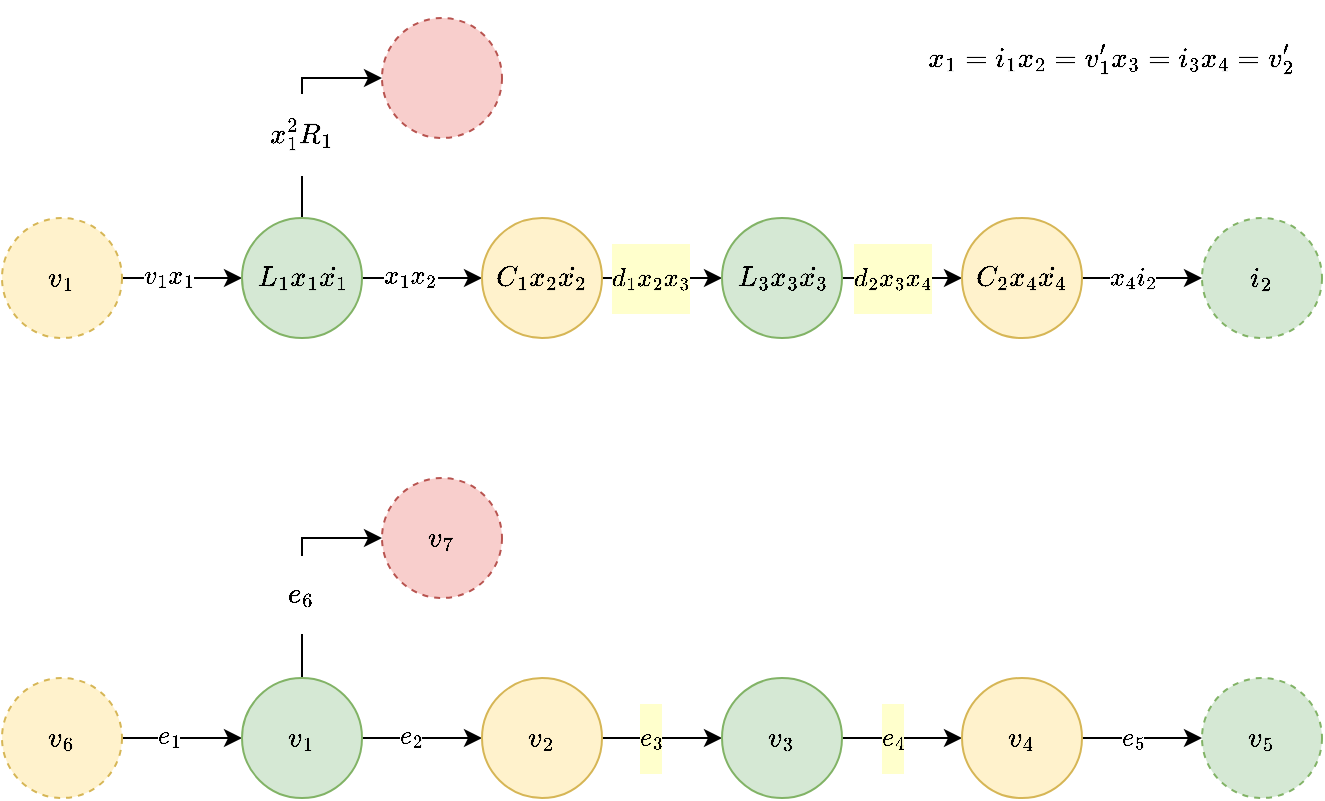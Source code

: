 <mxfile version="13.9.9" type="device"><diagram id="qkD1Uyv4oJS3TJNYdxAf" name="Page-1"><mxGraphModel dx="1024" dy="592" grid="1" gridSize="10" guides="1" tooltips="1" connect="1" arrows="1" fold="1" page="1" pageScale="1" pageWidth="850" pageHeight="1100" math="1" shadow="0"><root><mxCell id="0"/><mxCell id="1" parent="0"/><mxCell id="KrP2umfjc1I0FBW_F1Zc-14" style="edgeStyle=orthogonalEdgeStyle;rounded=0;orthogonalLoop=1;jettySize=auto;html=1;exitX=1;exitY=0.5;exitDx=0;exitDy=0;entryX=0;entryY=0.5;entryDx=0;entryDy=0;labelBackgroundColor=none;" parent="1" source="KrP2umfjc1I0FBW_F1Zc-1" target="KrP2umfjc1I0FBW_F1Zc-2" edge="1"><mxGeometry relative="1" as="geometry"/></mxCell><mxCell id="KrP2umfjc1I0FBW_F1Zc-20" value="$$v_1x_1$$" style="edgeLabel;html=1;align=center;verticalAlign=middle;resizable=0;points=[];" parent="KrP2umfjc1I0FBW_F1Zc-14" vertex="1" connectable="0"><mxGeometry x="-0.233" y="1" relative="1" as="geometry"><mxPoint as="offset"/></mxGeometry></mxCell><mxCell id="KrP2umfjc1I0FBW_F1Zc-1" value="$$v_1$$" style="ellipse;whiteSpace=wrap;html=1;aspect=fixed;dashed=1;fillColor=#fff2cc;strokeColor=#d6b656;" parent="1" vertex="1"><mxGeometry x="80" y="160" width="60" height="60" as="geometry"/></mxCell><mxCell id="KrP2umfjc1I0FBW_F1Zc-4" style="edgeStyle=orthogonalEdgeStyle;rounded=0;orthogonalLoop=1;jettySize=auto;html=1;exitX=0.5;exitY=0;exitDx=0;exitDy=0;entryX=0;entryY=0.5;entryDx=0;entryDy=0;labelPosition=center;verticalLabelPosition=middle;align=center;verticalAlign=middle;labelBackgroundColor=none;" parent="1" source="KrP2umfjc1I0FBW_F1Zc-2" target="KrP2umfjc1I0FBW_F1Zc-3" edge="1"><mxGeometry relative="1" as="geometry"/></mxCell><mxCell id="KrP2umfjc1I0FBW_F1Zc-5" value="&lt;span style=&quot;font-size: 12px ; background-color: rgb(248 , 249 , 250)&quot;&gt;$$x_1^2R_1$$&lt;/span&gt;" style="edgeLabel;html=1;align=center;verticalAlign=middle;resizable=0;points=[];" parent="KrP2umfjc1I0FBW_F1Zc-4" vertex="1" connectable="0"><mxGeometry x="-0.231" y="1" relative="1" as="geometry"><mxPoint as="offset"/></mxGeometry></mxCell><mxCell id="KrP2umfjc1I0FBW_F1Zc-15" style="edgeStyle=orthogonalEdgeStyle;rounded=0;orthogonalLoop=1;jettySize=auto;html=1;exitX=1;exitY=0.5;exitDx=0;exitDy=0;entryX=0;entryY=0.5;entryDx=0;entryDy=0;labelBackgroundColor=none;" parent="1" source="KrP2umfjc1I0FBW_F1Zc-2" target="KrP2umfjc1I0FBW_F1Zc-6" edge="1"><mxGeometry relative="1" as="geometry"/></mxCell><mxCell id="KrP2umfjc1I0FBW_F1Zc-21" value="$$x_1x_2$$" style="edgeLabel;html=1;align=center;verticalAlign=middle;resizable=0;points=[];" parent="KrP2umfjc1I0FBW_F1Zc-15" vertex="1" connectable="0"><mxGeometry x="-0.195" y="1" relative="1" as="geometry"><mxPoint as="offset"/></mxGeometry></mxCell><mxCell id="KrP2umfjc1I0FBW_F1Zc-2" value="$$L_1x_1\dot{x_1}$$" style="ellipse;whiteSpace=wrap;html=1;aspect=fixed;fillColor=#d5e8d4;strokeColor=#82b366;" parent="1" vertex="1"><mxGeometry x="200" y="160" width="60" height="60" as="geometry"/></mxCell><mxCell id="KrP2umfjc1I0FBW_F1Zc-3" value="" style="ellipse;whiteSpace=wrap;html=1;aspect=fixed;dashed=1;fillColor=#f8cecc;strokeColor=#b85450;" parent="1" vertex="1"><mxGeometry x="270" y="60" width="60" height="60" as="geometry"/></mxCell><mxCell id="KrP2umfjc1I0FBW_F1Zc-16" style="edgeStyle=orthogonalEdgeStyle;rounded=0;orthogonalLoop=1;jettySize=auto;html=1;exitX=1;exitY=0.5;exitDx=0;exitDy=0;entryX=0;entryY=0.5;entryDx=0;entryDy=0;labelBackgroundColor=none;" parent="1" source="KrP2umfjc1I0FBW_F1Zc-6" target="KrP2umfjc1I0FBW_F1Zc-7" edge="1"><mxGeometry relative="1" as="geometry"/></mxCell><mxCell id="KrP2umfjc1I0FBW_F1Zc-22" value="$$d_1x_2x_3$$" style="edgeLabel;html=1;align=center;verticalAlign=middle;resizable=0;points=[];labelBackgroundColor=#FFFFCC;" parent="KrP2umfjc1I0FBW_F1Zc-16" vertex="1" connectable="0"><mxGeometry x="-0.203" relative="1" as="geometry"><mxPoint as="offset"/></mxGeometry></mxCell><mxCell id="KrP2umfjc1I0FBW_F1Zc-6" value="$$C_1x_2\dot{x_2}$$" style="ellipse;whiteSpace=wrap;html=1;aspect=fixed;fillColor=#fff2cc;strokeColor=#d6b656;" parent="1" vertex="1"><mxGeometry x="320" y="160" width="60" height="60" as="geometry"/></mxCell><mxCell id="KrP2umfjc1I0FBW_F1Zc-17" style="edgeStyle=orthogonalEdgeStyle;rounded=0;orthogonalLoop=1;jettySize=auto;html=1;exitX=1;exitY=0.5;exitDx=0;exitDy=0;entryX=0;entryY=0.5;entryDx=0;entryDy=0;labelBackgroundColor=none;" parent="1" source="KrP2umfjc1I0FBW_F1Zc-7" target="KrP2umfjc1I0FBW_F1Zc-8" edge="1"><mxGeometry relative="1" as="geometry"><Array as="points"><mxPoint x="540" y="190"/><mxPoint x="540" y="190"/></Array></mxGeometry></mxCell><mxCell id="KrP2umfjc1I0FBW_F1Zc-23" value="$$d_2x_3x_4$$" style="edgeLabel;html=1;align=center;verticalAlign=middle;resizable=0;points=[];labelBackgroundColor=#FFFFCC;" parent="KrP2umfjc1I0FBW_F1Zc-17" vertex="1" connectable="0"><mxGeometry x="0.333" y="15" relative="1" as="geometry"><mxPoint x="-15" y="15" as="offset"/></mxGeometry></mxCell><mxCell id="KrP2umfjc1I0FBW_F1Zc-7" value="$$L_3x_3\dot{x_3}$$" style="ellipse;whiteSpace=wrap;html=1;aspect=fixed;fillColor=#d5e8d4;strokeColor=#82b366;" parent="1" vertex="1"><mxGeometry x="440" y="160" width="60" height="60" as="geometry"/></mxCell><mxCell id="KrP2umfjc1I0FBW_F1Zc-18" style="edgeStyle=orthogonalEdgeStyle;rounded=0;orthogonalLoop=1;jettySize=auto;html=1;exitX=1;exitY=0.5;exitDx=0;exitDy=0;entryX=0;entryY=0.5;entryDx=0;entryDy=0;labelBackgroundColor=none;" parent="1" source="KrP2umfjc1I0FBW_F1Zc-8" target="KrP2umfjc1I0FBW_F1Zc-9" edge="1"><mxGeometry relative="1" as="geometry"/></mxCell><mxCell id="KrP2umfjc1I0FBW_F1Zc-24" value="$$x_4i_2$$" style="edgeLabel;html=1;align=center;verticalAlign=middle;resizable=0;points=[];" parent="KrP2umfjc1I0FBW_F1Zc-18" vertex="1" connectable="0"><mxGeometry x="-0.187" y="-1" relative="1" as="geometry"><mxPoint y="-1" as="offset"/></mxGeometry></mxCell><mxCell id="KrP2umfjc1I0FBW_F1Zc-8" value="$$C_2x_4\dot{x_4}$$" style="ellipse;whiteSpace=wrap;html=1;aspect=fixed;fillColor=#fff2cc;strokeColor=#d6b656;" parent="1" vertex="1"><mxGeometry x="560" y="160" width="60" height="60" as="geometry"/></mxCell><mxCell id="KrP2umfjc1I0FBW_F1Zc-9" value="$$i_2$$" style="ellipse;whiteSpace=wrap;html=1;aspect=fixed;fillColor=#d5e8d4;strokeColor=#82b366;dashed=1;" parent="1" vertex="1"><mxGeometry x="680" y="160" width="60" height="60" as="geometry"/></mxCell><mxCell id="vlQUxNPHYwXDJkmMIhub-1" style="edgeStyle=orthogonalEdgeStyle;rounded=0;orthogonalLoop=1;jettySize=auto;html=1;exitX=1;exitY=0.5;exitDx=0;exitDy=0;entryX=0;entryY=0.5;entryDx=0;entryDy=0;labelBackgroundColor=none;" parent="1" source="vlQUxNPHYwXDJkmMIhub-3" target="vlQUxNPHYwXDJkmMIhub-8" edge="1"><mxGeometry relative="1" as="geometry"/></mxCell><mxCell id="vlQUxNPHYwXDJkmMIhub-2" value="$$e_1$$" style="edgeLabel;html=1;align=center;verticalAlign=middle;resizable=0;points=[];" parent="vlQUxNPHYwXDJkmMIhub-1" vertex="1" connectable="0"><mxGeometry x="-0.233" y="1" relative="1" as="geometry"><mxPoint as="offset"/></mxGeometry></mxCell><mxCell id="vlQUxNPHYwXDJkmMIhub-3" value="$$v_6$$" style="ellipse;whiteSpace=wrap;html=1;aspect=fixed;dashed=1;fillColor=#fff2cc;strokeColor=#d6b656;" parent="1" vertex="1"><mxGeometry x="80" y="390" width="60" height="60" as="geometry"/></mxCell><mxCell id="vlQUxNPHYwXDJkmMIhub-4" style="edgeStyle=orthogonalEdgeStyle;rounded=0;orthogonalLoop=1;jettySize=auto;html=1;exitX=0.5;exitY=0;exitDx=0;exitDy=0;entryX=0;entryY=0.5;entryDx=0;entryDy=0;labelPosition=center;verticalLabelPosition=middle;align=center;verticalAlign=middle;labelBackgroundColor=none;" parent="1" source="vlQUxNPHYwXDJkmMIhub-8" target="vlQUxNPHYwXDJkmMIhub-9" edge="1"><mxGeometry relative="1" as="geometry"><Array as="points"><mxPoint x="230" y="320"/></Array></mxGeometry></mxCell><mxCell id="vlQUxNPHYwXDJkmMIhub-5" value="&lt;span style=&quot;font-size: 12px ; background-color: rgb(248 , 249 , 250)&quot;&gt;$$e_6$$&lt;/span&gt;" style="edgeLabel;html=1;align=center;verticalAlign=middle;resizable=0;points=[];" parent="vlQUxNPHYwXDJkmMIhub-4" vertex="1" connectable="0"><mxGeometry x="-0.231" y="1" relative="1" as="geometry"><mxPoint as="offset"/></mxGeometry></mxCell><mxCell id="vlQUxNPHYwXDJkmMIhub-6" style="edgeStyle=orthogonalEdgeStyle;rounded=0;orthogonalLoop=1;jettySize=auto;html=1;exitX=1;exitY=0.5;exitDx=0;exitDy=0;entryX=0;entryY=0.5;entryDx=0;entryDy=0;labelBackgroundColor=none;" parent="1" source="vlQUxNPHYwXDJkmMIhub-8" target="vlQUxNPHYwXDJkmMIhub-12" edge="1"><mxGeometry relative="1" as="geometry"/></mxCell><mxCell id="vlQUxNPHYwXDJkmMIhub-7" value="$$e_2$$" style="edgeLabel;html=1;align=center;verticalAlign=middle;resizable=0;points=[];" parent="vlQUxNPHYwXDJkmMIhub-6" vertex="1" connectable="0"><mxGeometry x="-0.195" y="1" relative="1" as="geometry"><mxPoint as="offset"/></mxGeometry></mxCell><mxCell id="vlQUxNPHYwXDJkmMIhub-8" value="$$v_1$$" style="ellipse;whiteSpace=wrap;html=1;aspect=fixed;fillColor=#d5e8d4;strokeColor=#82b366;" parent="1" vertex="1"><mxGeometry x="200" y="390" width="60" height="60" as="geometry"/></mxCell><mxCell id="vlQUxNPHYwXDJkmMIhub-9" value="$$v_7$$" style="ellipse;whiteSpace=wrap;html=1;aspect=fixed;dashed=1;fillColor=#f8cecc;strokeColor=#b85450;" parent="1" vertex="1"><mxGeometry x="270" y="290" width="60" height="60" as="geometry"/></mxCell><mxCell id="vlQUxNPHYwXDJkmMIhub-10" style="edgeStyle=orthogonalEdgeStyle;rounded=0;orthogonalLoop=1;jettySize=auto;html=1;exitX=1;exitY=0.5;exitDx=0;exitDy=0;entryX=0;entryY=0.5;entryDx=0;entryDy=0;labelBackgroundColor=none;" parent="1" source="vlQUxNPHYwXDJkmMIhub-12" target="vlQUxNPHYwXDJkmMIhub-15" edge="1"><mxGeometry relative="1" as="geometry"/></mxCell><mxCell id="vlQUxNPHYwXDJkmMIhub-11" value="$$e_3$$" style="edgeLabel;html=1;align=center;verticalAlign=middle;resizable=0;points=[];labelBackgroundColor=#FFFFCC;" parent="vlQUxNPHYwXDJkmMIhub-10" vertex="1" connectable="0"><mxGeometry x="-0.203" relative="1" as="geometry"><mxPoint as="offset"/></mxGeometry></mxCell><mxCell id="vlQUxNPHYwXDJkmMIhub-12" value="$$v_2$$" style="ellipse;whiteSpace=wrap;html=1;aspect=fixed;fillColor=#fff2cc;strokeColor=#d6b656;" parent="1" vertex="1"><mxGeometry x="320" y="390" width="60" height="60" as="geometry"/></mxCell><mxCell id="vlQUxNPHYwXDJkmMIhub-13" style="edgeStyle=orthogonalEdgeStyle;rounded=0;orthogonalLoop=1;jettySize=auto;html=1;exitX=1;exitY=0.5;exitDx=0;exitDy=0;entryX=0;entryY=0.5;entryDx=0;entryDy=0;labelBackgroundColor=none;" parent="1" source="vlQUxNPHYwXDJkmMIhub-15" target="vlQUxNPHYwXDJkmMIhub-18" edge="1"><mxGeometry relative="1" as="geometry"><Array as="points"><mxPoint x="540" y="420"/><mxPoint x="540" y="420"/></Array></mxGeometry></mxCell><mxCell id="vlQUxNPHYwXDJkmMIhub-14" value="$$e_4$$" style="edgeLabel;html=1;align=center;verticalAlign=middle;resizable=0;points=[];labelBackgroundColor=#FFFFCC;" parent="vlQUxNPHYwXDJkmMIhub-13" vertex="1" connectable="0"><mxGeometry x="0.333" y="15" relative="1" as="geometry"><mxPoint x="-15" y="15" as="offset"/></mxGeometry></mxCell><mxCell id="vlQUxNPHYwXDJkmMIhub-15" value="$$v_3$$" style="ellipse;whiteSpace=wrap;html=1;aspect=fixed;fillColor=#d5e8d4;strokeColor=#82b366;" parent="1" vertex="1"><mxGeometry x="440" y="390" width="60" height="60" as="geometry"/></mxCell><mxCell id="vlQUxNPHYwXDJkmMIhub-16" style="edgeStyle=orthogonalEdgeStyle;rounded=0;orthogonalLoop=1;jettySize=auto;html=1;exitX=1;exitY=0.5;exitDx=0;exitDy=0;entryX=0;entryY=0.5;entryDx=0;entryDy=0;labelBackgroundColor=none;" parent="1" source="vlQUxNPHYwXDJkmMIhub-18" target="vlQUxNPHYwXDJkmMIhub-23" edge="1"><mxGeometry relative="1" as="geometry"/></mxCell><mxCell id="vlQUxNPHYwXDJkmMIhub-17" value="$$e_5$$" style="edgeLabel;html=1;align=center;verticalAlign=middle;resizable=0;points=[];" parent="vlQUxNPHYwXDJkmMIhub-16" vertex="1" connectable="0"><mxGeometry x="-0.187" y="-1" relative="1" as="geometry"><mxPoint y="-1" as="offset"/></mxGeometry></mxCell><mxCell id="vlQUxNPHYwXDJkmMIhub-18" value="$$v_4$$" style="ellipse;whiteSpace=wrap;html=1;aspect=fixed;fillColor=#fff2cc;strokeColor=#d6b656;" parent="1" vertex="1"><mxGeometry x="560" y="390" width="60" height="60" as="geometry"/></mxCell><mxCell id="vlQUxNPHYwXDJkmMIhub-23" value="$$v_5$$" style="ellipse;whiteSpace=wrap;html=1;aspect=fixed;fillColor=#d5e8d4;strokeColor=#82b366;dashed=1;" parent="1" vertex="1"><mxGeometry x="680" y="390" width="60" height="60" as="geometry"/></mxCell><mxCell id="U6BqNywxBCPhXJOY5-FR-1" value="$$x_1=i_1\\&lt;br&gt;x_2 =v_1'\\&lt;br&gt;x_3 = i_3\\&lt;br&gt;x_4 = v_2'$$" style="text;html=1;strokeColor=none;fillColor=none;align=center;verticalAlign=middle;whiteSpace=wrap;rounded=0;" vertex="1" parent="1"><mxGeometry x="550" y="70" width="170" height="20" as="geometry"/></mxCell><mxCell id="U6BqNywxBCPhXJOY5-FR-2" style="edgeStyle=orthogonalEdgeStyle;rounded=0;orthogonalLoop=1;jettySize=auto;html=1;exitX=0.5;exitY=1;exitDx=0;exitDy=0;" edge="1" parent="1" source="U6BqNywxBCPhXJOY5-FR-1" target="U6BqNywxBCPhXJOY5-FR-1"><mxGeometry relative="1" as="geometry"/></mxCell></root></mxGraphModel></diagram></mxfile>